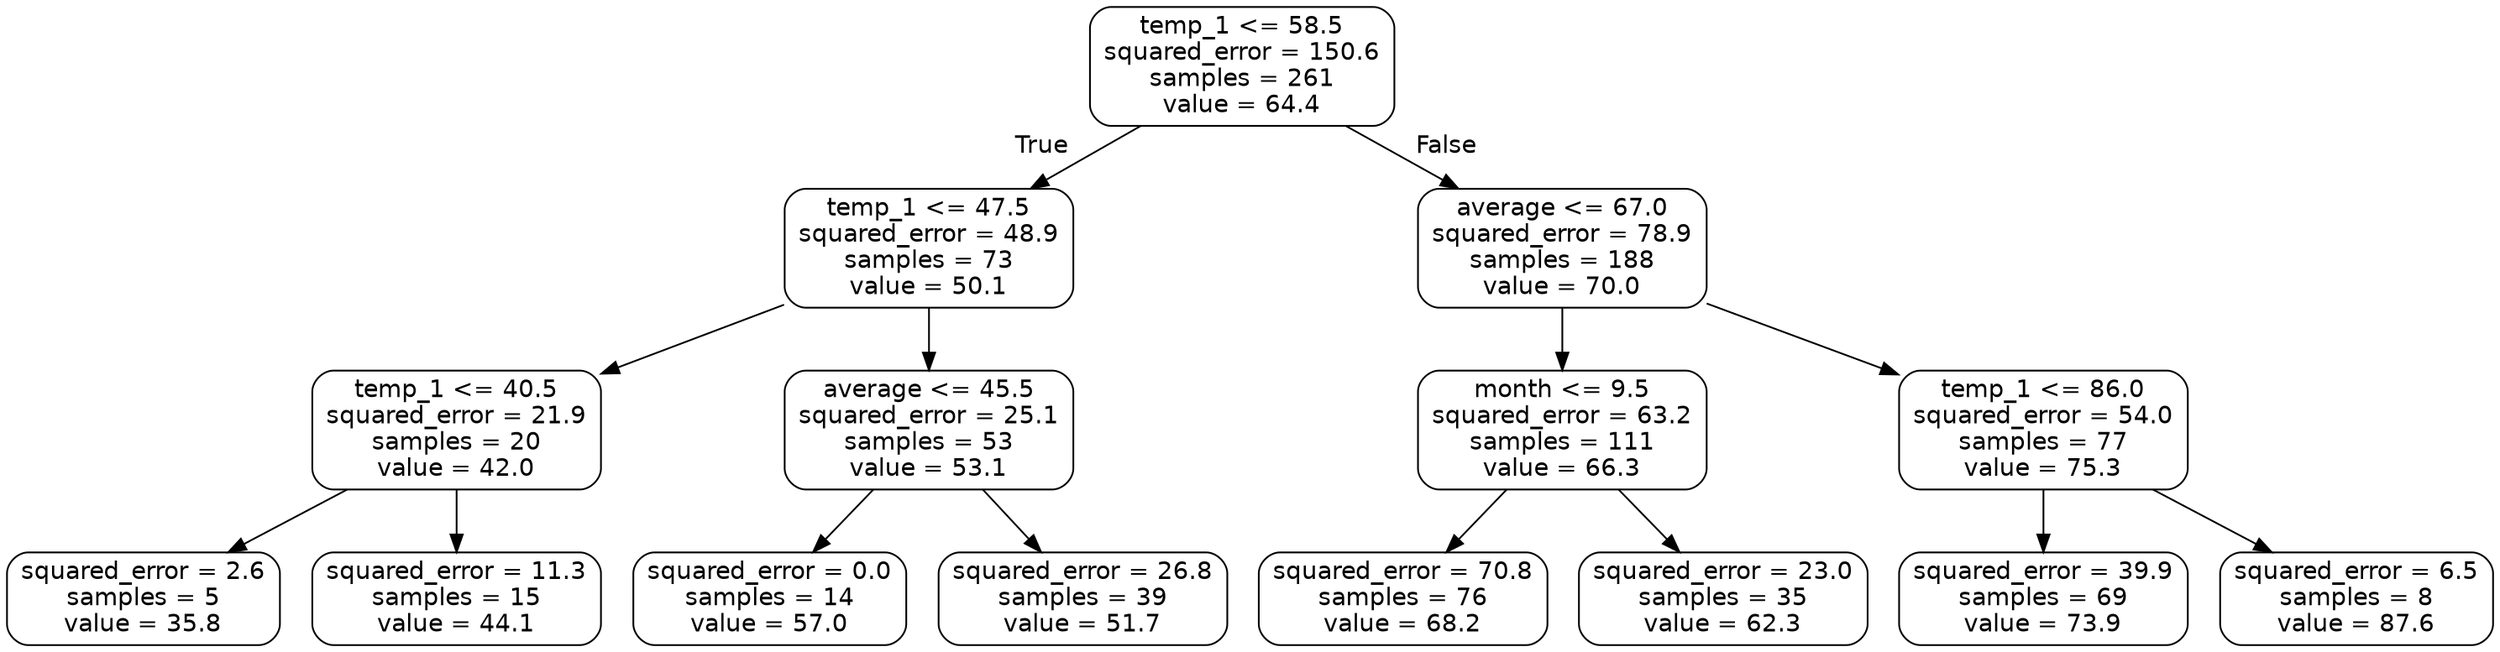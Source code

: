 digraph Tree {
node [shape=box, style="rounded", color="black", fontname="helvetica"] ;
edge [fontname="helvetica"] ;
0 [label="temp_1 <= 58.5\nsquared_error = 150.6\nsamples = 261\nvalue = 64.4"] ;
1 [label="temp_1 <= 47.5\nsquared_error = 48.9\nsamples = 73\nvalue = 50.1"] ;
0 -> 1 [labeldistance=2.5, labelangle=45, headlabel="True"] ;
2 [label="temp_1 <= 40.5\nsquared_error = 21.9\nsamples = 20\nvalue = 42.0"] ;
1 -> 2 ;
3 [label="squared_error = 2.6\nsamples = 5\nvalue = 35.8"] ;
2 -> 3 ;
4 [label="squared_error = 11.3\nsamples = 15\nvalue = 44.1"] ;
2 -> 4 ;
5 [label="average <= 45.5\nsquared_error = 25.1\nsamples = 53\nvalue = 53.1"] ;
1 -> 5 ;
6 [label="squared_error = 0.0\nsamples = 14\nvalue = 57.0"] ;
5 -> 6 ;
7 [label="squared_error = 26.8\nsamples = 39\nvalue = 51.7"] ;
5 -> 7 ;
8 [label="average <= 67.0\nsquared_error = 78.9\nsamples = 188\nvalue = 70.0"] ;
0 -> 8 [labeldistance=2.5, labelangle=-45, headlabel="False"] ;
9 [label="month <= 9.5\nsquared_error = 63.2\nsamples = 111\nvalue = 66.3"] ;
8 -> 9 ;
10 [label="squared_error = 70.8\nsamples = 76\nvalue = 68.2"] ;
9 -> 10 ;
11 [label="squared_error = 23.0\nsamples = 35\nvalue = 62.3"] ;
9 -> 11 ;
12 [label="temp_1 <= 86.0\nsquared_error = 54.0\nsamples = 77\nvalue = 75.3"] ;
8 -> 12 ;
13 [label="squared_error = 39.9\nsamples = 69\nvalue = 73.9"] ;
12 -> 13 ;
14 [label="squared_error = 6.5\nsamples = 8\nvalue = 87.6"] ;
12 -> 14 ;
}